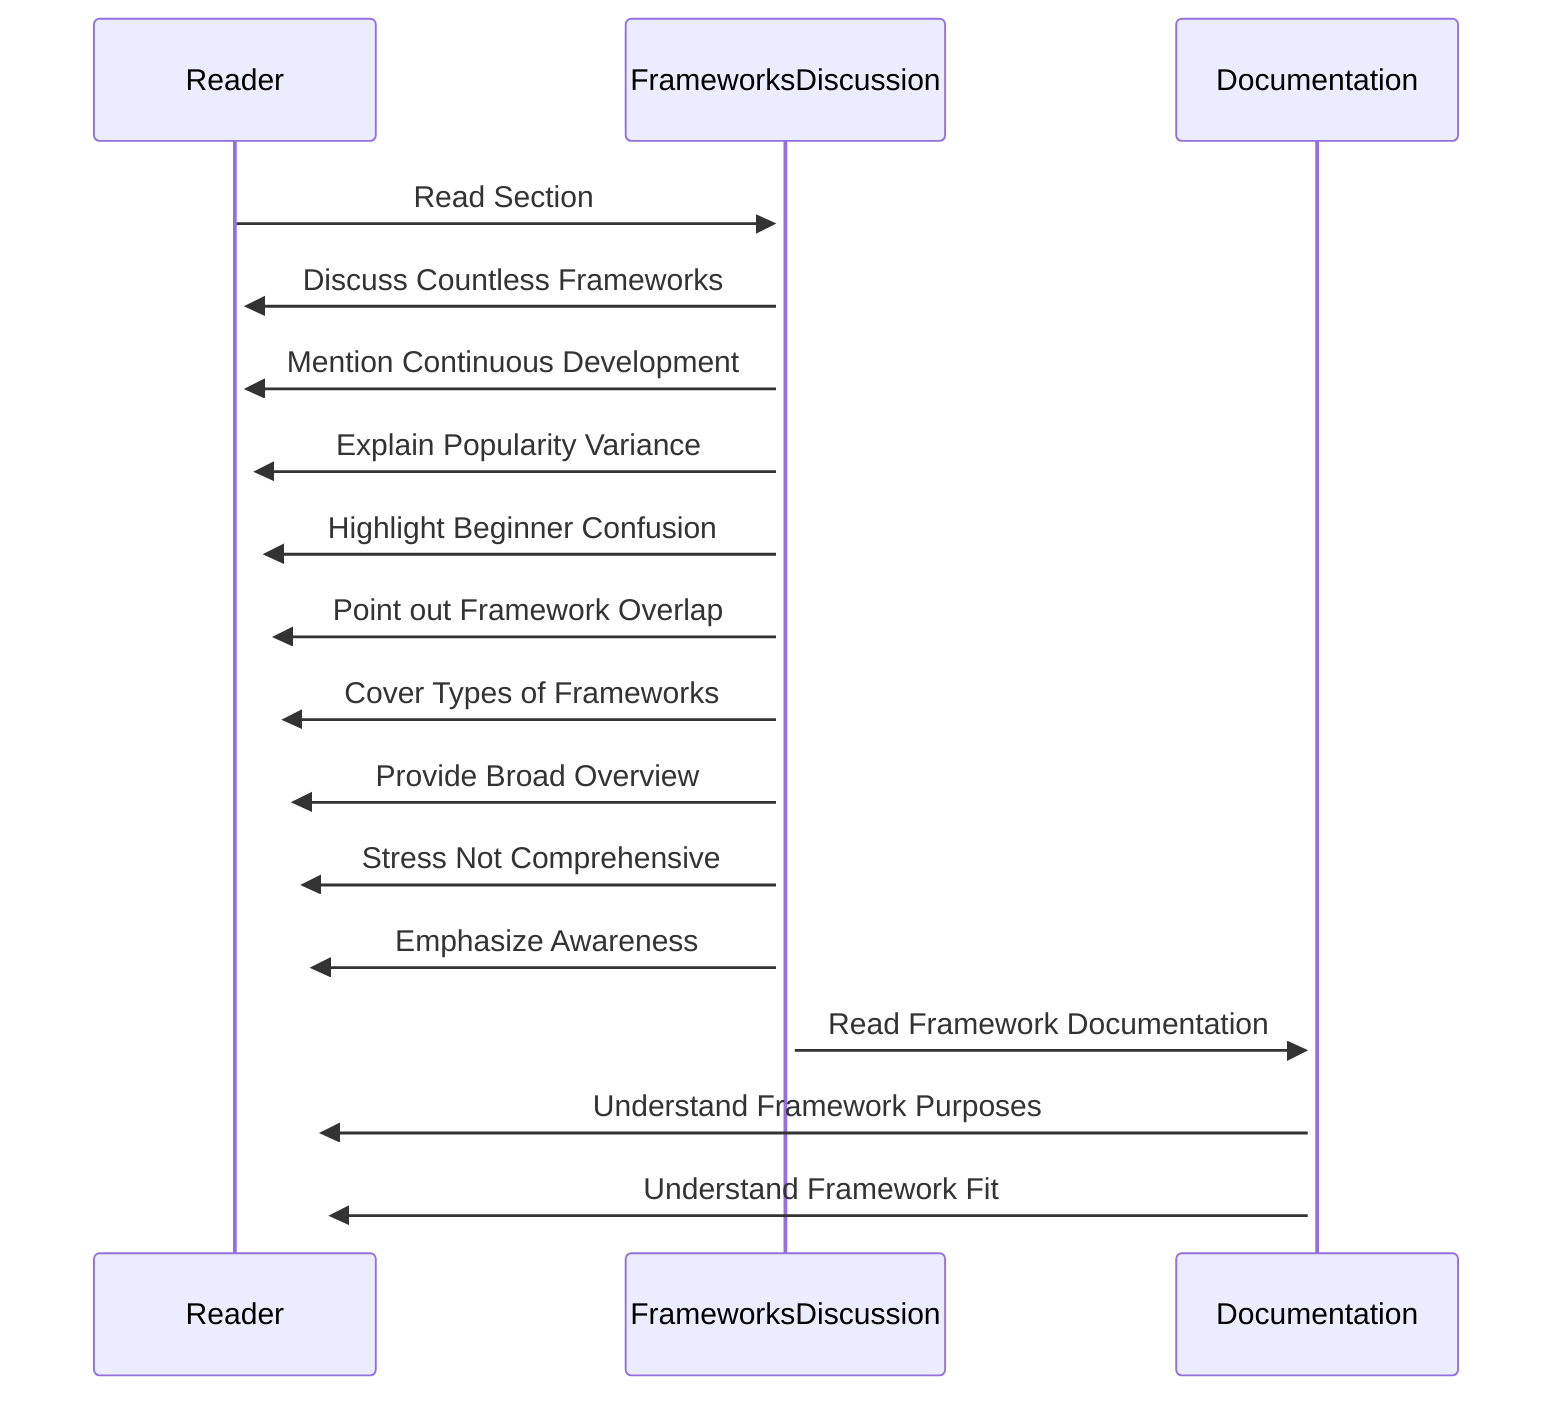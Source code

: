 sequenceDiagram
    participant Reader
    participant FrameworksDiscussion
    participant Documentation

    Reader->>+FrameworksDiscussion: Read Section
    FrameworksDiscussion->>+Reader: Discuss Countless Frameworks
    FrameworksDiscussion->>+Reader: Mention Continuous Development
    FrameworksDiscussion->>+Reader: Explain Popularity Variance
    FrameworksDiscussion->>+Reader: Highlight Beginner Confusion
    FrameworksDiscussion->>+Reader: Point out Framework Overlap
    FrameworksDiscussion->>+Reader: Cover Types of Frameworks
    FrameworksDiscussion->>+Reader: Provide Broad Overview
    FrameworksDiscussion->>+Reader: Stress Not Comprehensive
    FrameworksDiscussion->>+Reader: Emphasize Awareness
    FrameworksDiscussion->>+Documentation: Read Framework Documentation
    Documentation->>+Reader: Understand Framework Purposes
    Documentation->>+Reader: Understand Framework Fit